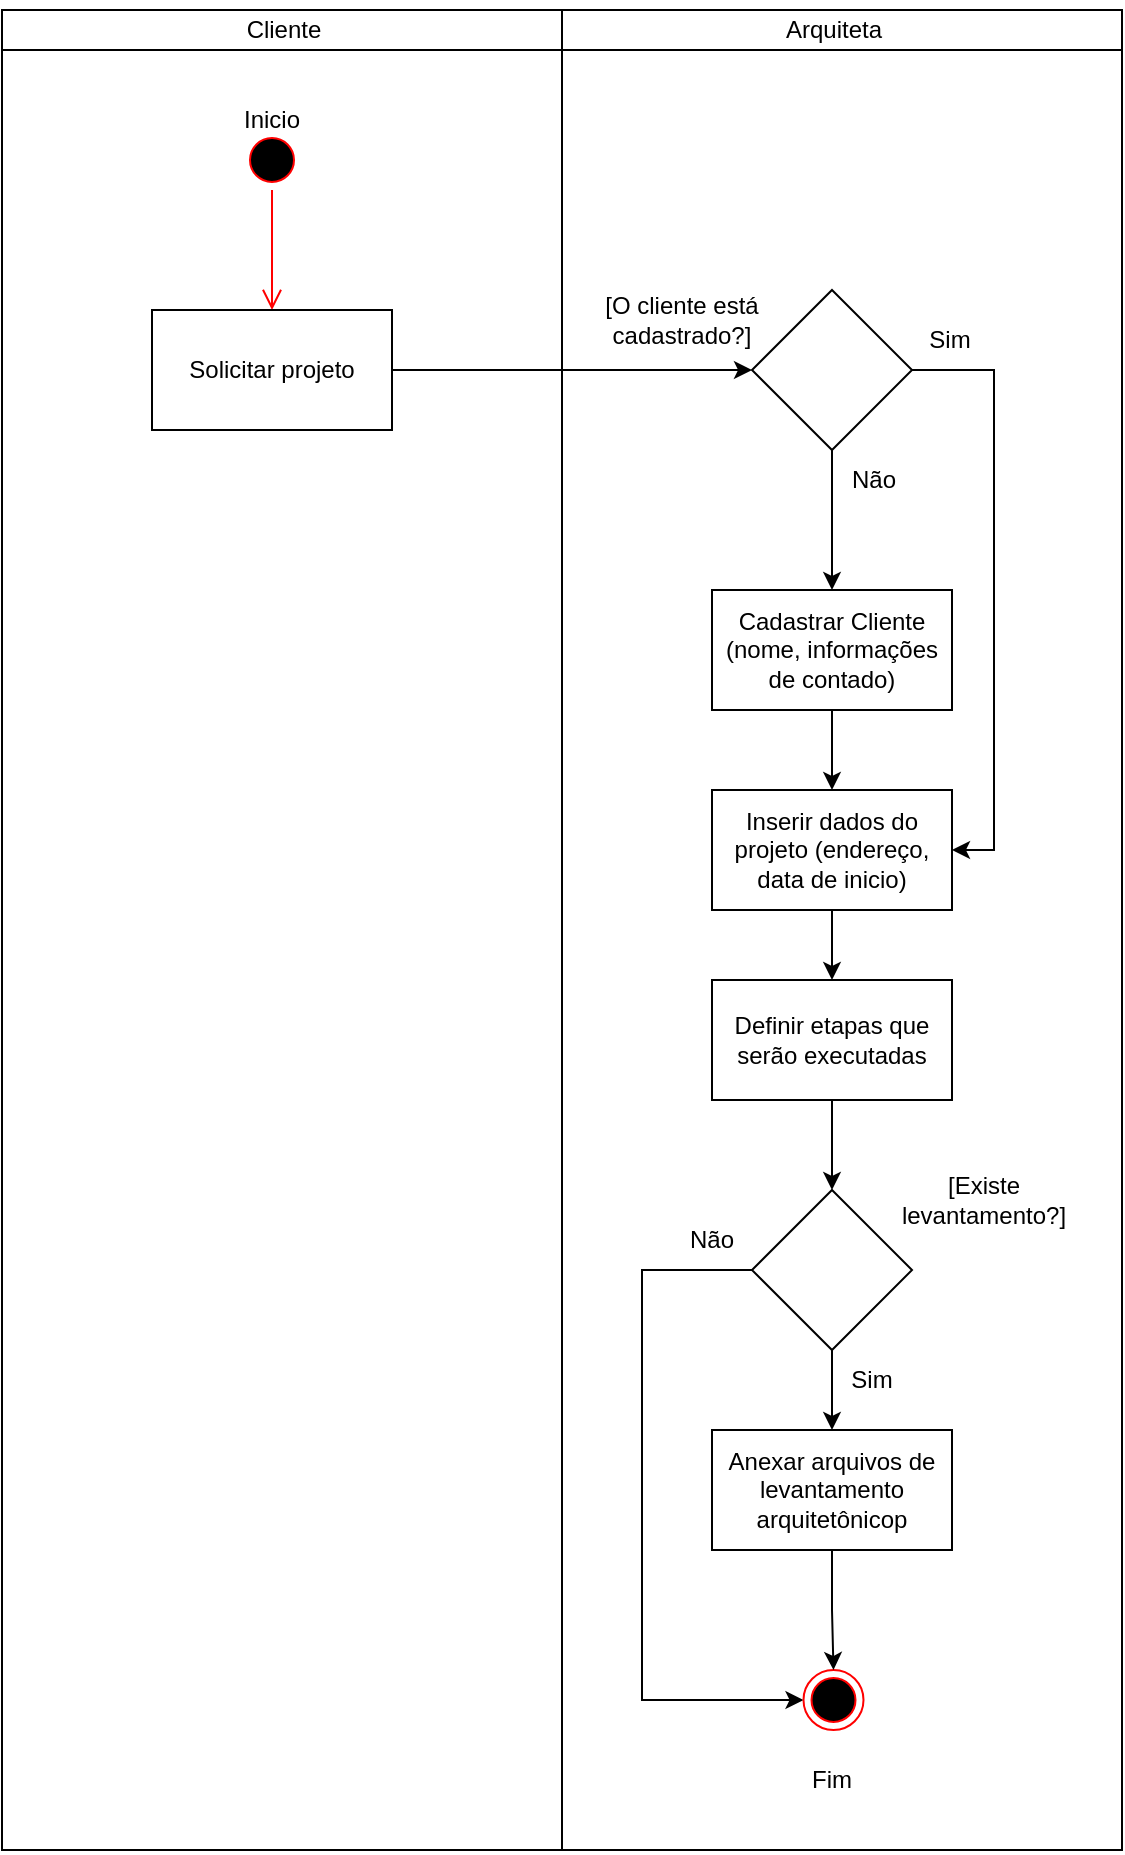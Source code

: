 <mxfile version="22.0.6" type="device">
  <diagram name="Página-1" id="bo9qTWIEHryAF4GlGqXE">
    <mxGraphModel dx="2420" dy="2027" grid="1" gridSize="10" guides="1" tooltips="1" connect="1" arrows="1" fold="1" page="1" pageScale="1" pageWidth="827" pageHeight="1169" math="0" shadow="0">
      <root>
        <mxCell id="0" />
        <mxCell id="1" parent="0" />
        <mxCell id="8NhIyAm43lVd6RDA87Y7-179" value="" style="rounded=0;whiteSpace=wrap;html=1;" parent="1" vertex="1">
          <mxGeometry x="-220" y="-300" width="560" height="900" as="geometry" />
        </mxCell>
        <mxCell id="8NhIyAm43lVd6RDA87Y7-178" value="" style="rounded=0;whiteSpace=wrap;html=1;" parent="1" vertex="1">
          <mxGeometry x="-220" y="-320" width="560" height="20" as="geometry" />
        </mxCell>
        <mxCell id="8NhIyAm43lVd6RDA87Y7-132" value="" style="ellipse;html=1;shape=startState;fillColor=#000000;strokeColor=#ff0000;" parent="1" vertex="1">
          <mxGeometry x="-100" y="-260" width="30" height="30" as="geometry" />
        </mxCell>
        <mxCell id="8NhIyAm43lVd6RDA87Y7-133" value="" style="edgeStyle=orthogonalEdgeStyle;html=1;verticalAlign=bottom;endArrow=open;endSize=8;strokeColor=#ff0000;rounded=0;" parent="1" source="8NhIyAm43lVd6RDA87Y7-132" edge="1">
          <mxGeometry relative="1" as="geometry">
            <mxPoint x="-85" y="-170" as="targetPoint" />
          </mxGeometry>
        </mxCell>
        <mxCell id="8NhIyAm43lVd6RDA87Y7-141" style="edgeStyle=orthogonalEdgeStyle;rounded=0;orthogonalLoop=1;jettySize=auto;html=1;entryX=0;entryY=0.5;entryDx=0;entryDy=0;" parent="1" source="8NhIyAm43lVd6RDA87Y7-137" target="8NhIyAm43lVd6RDA87Y7-138" edge="1">
          <mxGeometry relative="1" as="geometry" />
        </mxCell>
        <mxCell id="8NhIyAm43lVd6RDA87Y7-137" value="Solicitar projeto" style="rounded=0;whiteSpace=wrap;html=1;" parent="1" vertex="1">
          <mxGeometry x="-145" y="-170" width="120" height="60" as="geometry" />
        </mxCell>
        <mxCell id="8NhIyAm43lVd6RDA87Y7-142" style="edgeStyle=orthogonalEdgeStyle;rounded=0;orthogonalLoop=1;jettySize=auto;html=1;entryX=0.5;entryY=0;entryDx=0;entryDy=0;" parent="1" source="8NhIyAm43lVd6RDA87Y7-138" target="8NhIyAm43lVd6RDA87Y7-140" edge="1">
          <mxGeometry relative="1" as="geometry" />
        </mxCell>
        <mxCell id="8NhIyAm43lVd6RDA87Y7-146" style="edgeStyle=orthogonalEdgeStyle;rounded=0;orthogonalLoop=1;jettySize=auto;html=1;entryX=1;entryY=0.5;entryDx=0;entryDy=0;" parent="1" source="8NhIyAm43lVd6RDA87Y7-138" target="8NhIyAm43lVd6RDA87Y7-148" edge="1">
          <mxGeometry relative="1" as="geometry">
            <Array as="points">
              <mxPoint x="276" y="-140" />
              <mxPoint x="276" y="100" />
            </Array>
            <mxPoint x="256" y="100" as="targetPoint" />
          </mxGeometry>
        </mxCell>
        <mxCell id="8NhIyAm43lVd6RDA87Y7-138" value="" style="rhombus;whiteSpace=wrap;html=1;" parent="1" vertex="1">
          <mxGeometry x="155" y="-180" width="80" height="80" as="geometry" />
        </mxCell>
        <mxCell id="8NhIyAm43lVd6RDA87Y7-139" value="[O cliente está cadastrado?]" style="text;html=1;strokeColor=none;fillColor=none;align=center;verticalAlign=middle;whiteSpace=wrap;rounded=0;" parent="1" vertex="1">
          <mxGeometry x="80" y="-180" width="80" height="30" as="geometry" />
        </mxCell>
        <mxCell id="e-BEUGaEnSqAVzjFhxGO-2" style="edgeStyle=orthogonalEdgeStyle;rounded=0;orthogonalLoop=1;jettySize=auto;html=1;entryX=0.5;entryY=0;entryDx=0;entryDy=0;" edge="1" parent="1" source="8NhIyAm43lVd6RDA87Y7-140" target="8NhIyAm43lVd6RDA87Y7-148">
          <mxGeometry relative="1" as="geometry" />
        </mxCell>
        <mxCell id="8NhIyAm43lVd6RDA87Y7-140" value="Cadastrar Cliente (nome, informações de contado)" style="rounded=0;whiteSpace=wrap;html=1;" parent="1" vertex="1">
          <mxGeometry x="135" y="-30" width="120" height="60" as="geometry" />
        </mxCell>
        <mxCell id="8NhIyAm43lVd6RDA87Y7-145" value="Não" style="text;html=1;strokeColor=none;fillColor=none;align=center;verticalAlign=middle;whiteSpace=wrap;rounded=0;" parent="1" vertex="1">
          <mxGeometry x="176" y="-100" width="80" height="30" as="geometry" />
        </mxCell>
        <mxCell id="8NhIyAm43lVd6RDA87Y7-147" value="Sim" style="text;html=1;strokeColor=none;fillColor=none;align=center;verticalAlign=middle;whiteSpace=wrap;rounded=0;" parent="1" vertex="1">
          <mxGeometry x="213.75" y="-170" width="80" height="30" as="geometry" />
        </mxCell>
        <mxCell id="8NhIyAm43lVd6RDA87Y7-151" style="edgeStyle=orthogonalEdgeStyle;rounded=0;orthogonalLoop=1;jettySize=auto;html=1;exitX=0.5;exitY=1;exitDx=0;exitDy=0;entryX=0.5;entryY=0;entryDx=0;entryDy=0;" parent="1" source="8NhIyAm43lVd6RDA87Y7-148" target="8NhIyAm43lVd6RDA87Y7-150" edge="1">
          <mxGeometry relative="1" as="geometry" />
        </mxCell>
        <mxCell id="8NhIyAm43lVd6RDA87Y7-148" value="Inserir dados do projeto (endereço, data de inicio)" style="rounded=0;whiteSpace=wrap;html=1;" parent="1" vertex="1">
          <mxGeometry x="135" y="70" width="120" height="60" as="geometry" />
        </mxCell>
        <mxCell id="e-BEUGaEnSqAVzjFhxGO-5" style="edgeStyle=orthogonalEdgeStyle;rounded=0;orthogonalLoop=1;jettySize=auto;html=1;exitX=0.5;exitY=1;exitDx=0;exitDy=0;entryX=0.5;entryY=0;entryDx=0;entryDy=0;" edge="1" parent="1" source="8NhIyAm43lVd6RDA87Y7-150" target="8NhIyAm43lVd6RDA87Y7-158">
          <mxGeometry relative="1" as="geometry" />
        </mxCell>
        <mxCell id="8NhIyAm43lVd6RDA87Y7-150" value="Definir etapas que serão executadas" style="rounded=0;whiteSpace=wrap;html=1;" parent="1" vertex="1">
          <mxGeometry x="135" y="165" width="120" height="60" as="geometry" />
        </mxCell>
        <mxCell id="e-BEUGaEnSqAVzjFhxGO-7" style="edgeStyle=orthogonalEdgeStyle;rounded=0;orthogonalLoop=1;jettySize=auto;html=1;exitX=0.5;exitY=1;exitDx=0;exitDy=0;entryX=0.5;entryY=0;entryDx=0;entryDy=0;" edge="1" parent="1" source="8NhIyAm43lVd6RDA87Y7-158" target="e-BEUGaEnSqAVzjFhxGO-4">
          <mxGeometry relative="1" as="geometry" />
        </mxCell>
        <mxCell id="e-BEUGaEnSqAVzjFhxGO-8" style="edgeStyle=orthogonalEdgeStyle;rounded=0;orthogonalLoop=1;jettySize=auto;html=1;exitX=0;exitY=0.5;exitDx=0;exitDy=0;entryX=0;entryY=0.5;entryDx=0;entryDy=0;" edge="1" parent="1" source="8NhIyAm43lVd6RDA87Y7-158" target="8NhIyAm43lVd6RDA87Y7-171">
          <mxGeometry relative="1" as="geometry">
            <Array as="points">
              <mxPoint x="100" y="310" />
              <mxPoint x="100" y="525" />
            </Array>
          </mxGeometry>
        </mxCell>
        <mxCell id="8NhIyAm43lVd6RDA87Y7-158" value="" style="rhombus;whiteSpace=wrap;html=1;" parent="1" vertex="1">
          <mxGeometry x="155" y="270" width="80" height="80" as="geometry" />
        </mxCell>
        <mxCell id="8NhIyAm43lVd6RDA87Y7-160" value="[Existe levantamento?]" style="text;html=1;strokeColor=none;fillColor=none;align=center;verticalAlign=middle;whiteSpace=wrap;rounded=0;" parent="1" vertex="1">
          <mxGeometry x="226.25" y="260" width="90" height="30" as="geometry" />
        </mxCell>
        <mxCell id="8NhIyAm43lVd6RDA87Y7-169" value="Não" style="text;html=1;strokeColor=none;fillColor=none;align=center;verticalAlign=middle;whiteSpace=wrap;rounded=0;" parent="1" vertex="1">
          <mxGeometry x="95" y="280" width="80" height="30" as="geometry" />
        </mxCell>
        <mxCell id="8NhIyAm43lVd6RDA87Y7-170" value="Sim" style="text;html=1;strokeColor=none;fillColor=none;align=center;verticalAlign=middle;whiteSpace=wrap;rounded=0;" parent="1" vertex="1">
          <mxGeometry x="175" y="350" width="80" height="30" as="geometry" />
        </mxCell>
        <mxCell id="8NhIyAm43lVd6RDA87Y7-171" value="" style="ellipse;html=1;shape=endState;fillColor=#000000;strokeColor=#ff0000;" parent="1" vertex="1">
          <mxGeometry x="180.75" y="510" width="30" height="30" as="geometry" />
        </mxCell>
        <mxCell id="8NhIyAm43lVd6RDA87Y7-174" value="Fim" style="text;html=1;strokeColor=none;fillColor=none;align=center;verticalAlign=middle;whiteSpace=wrap;rounded=0;" parent="1" vertex="1">
          <mxGeometry x="155" y="550" width="80" height="30" as="geometry" />
        </mxCell>
        <mxCell id="8NhIyAm43lVd6RDA87Y7-175" value="Inicio" style="text;html=1;strokeColor=none;fillColor=none;align=center;verticalAlign=middle;whiteSpace=wrap;rounded=0;" parent="1" vertex="1">
          <mxGeometry x="-125" y="-280" width="80" height="30" as="geometry" />
        </mxCell>
        <mxCell id="8NhIyAm43lVd6RDA87Y7-176" value="" style="endArrow=none;html=1;rounded=0;" parent="1" edge="1">
          <mxGeometry width="50" height="50" relative="1" as="geometry">
            <mxPoint x="60" y="600" as="sourcePoint" />
            <mxPoint x="60" y="-320" as="targetPoint" />
          </mxGeometry>
        </mxCell>
        <mxCell id="8NhIyAm43lVd6RDA87Y7-180" value="Cliente" style="text;html=1;strokeColor=none;fillColor=none;align=center;verticalAlign=middle;whiteSpace=wrap;rounded=0;" parent="1" vertex="1">
          <mxGeometry x="-108.75" y="-325" width="60" height="30" as="geometry" />
        </mxCell>
        <mxCell id="8NhIyAm43lVd6RDA87Y7-181" value="Arquiteta" style="text;html=1;strokeColor=none;fillColor=none;align=center;verticalAlign=middle;whiteSpace=wrap;rounded=0;" parent="1" vertex="1">
          <mxGeometry x="166.25" y="-325" width="60" height="30" as="geometry" />
        </mxCell>
        <mxCell id="e-BEUGaEnSqAVzjFhxGO-10" style="edgeStyle=orthogonalEdgeStyle;rounded=0;orthogonalLoop=1;jettySize=auto;html=1;entryX=0.5;entryY=0;entryDx=0;entryDy=0;" edge="1" parent="1" source="e-BEUGaEnSqAVzjFhxGO-4" target="8NhIyAm43lVd6RDA87Y7-171">
          <mxGeometry relative="1" as="geometry" />
        </mxCell>
        <mxCell id="e-BEUGaEnSqAVzjFhxGO-4" value="Anexar arquivos de levantamento arquitetônicop" style="rounded=0;whiteSpace=wrap;html=1;" vertex="1" parent="1">
          <mxGeometry x="135" y="390" width="120" height="60" as="geometry" />
        </mxCell>
      </root>
    </mxGraphModel>
  </diagram>
</mxfile>

